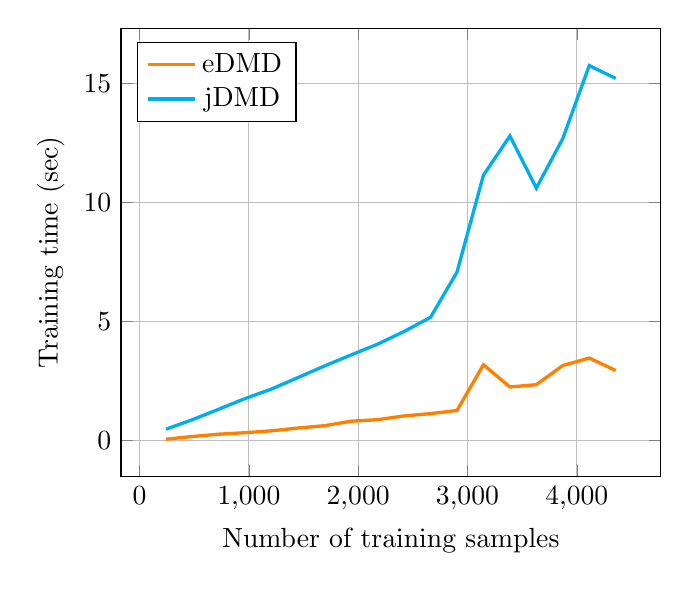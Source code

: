 % Recommended preamble:
\begin{tikzpicture}
\begin{axis}[xmajorgrids, ymajorgrids, xlabel={Number of training samples}, ylabel={Training time (sec)}, legend pos={north west}]
    \addplot+[no marks, very thick, orange]
        coordinates {
            (242,0.063)
            (484,0.175)
            (726,0.273)
            (968,0.336)
            (1210,0.416)
            (1452,0.533)
            (1694,0.63)
            (1936,0.818)
            (2178,0.882)
            (2420,1.039)
            (2662,1.137)
            (2904,1.268)
            (3146,3.187)
            (3388,2.254)
            (3630,2.352)
            (3872,3.157)
            (4114,3.47)
            (4356,2.947)
        }
        ;
    \addplot+[no marks, very thick, cyan]
        coordinates {
            (242,0.482)
            (484,0.881)
            (726,1.325)
            (968,1.773)
            (1210,2.174)
            (1452,2.655)
            (1694,3.142)
            (1936,3.601)
            (2178,4.053)
            (2420,4.586)
            (2662,5.181)
            (2904,7.077)
            (3146,11.145)
            (3388,12.796)
            (3630,10.607)
            (3872,12.687)
            (4114,15.751)
            (4356,15.211)
        }
        ;
    \legend{{eDMD},{jDMD}}
\end{axis}
\end{tikzpicture}
